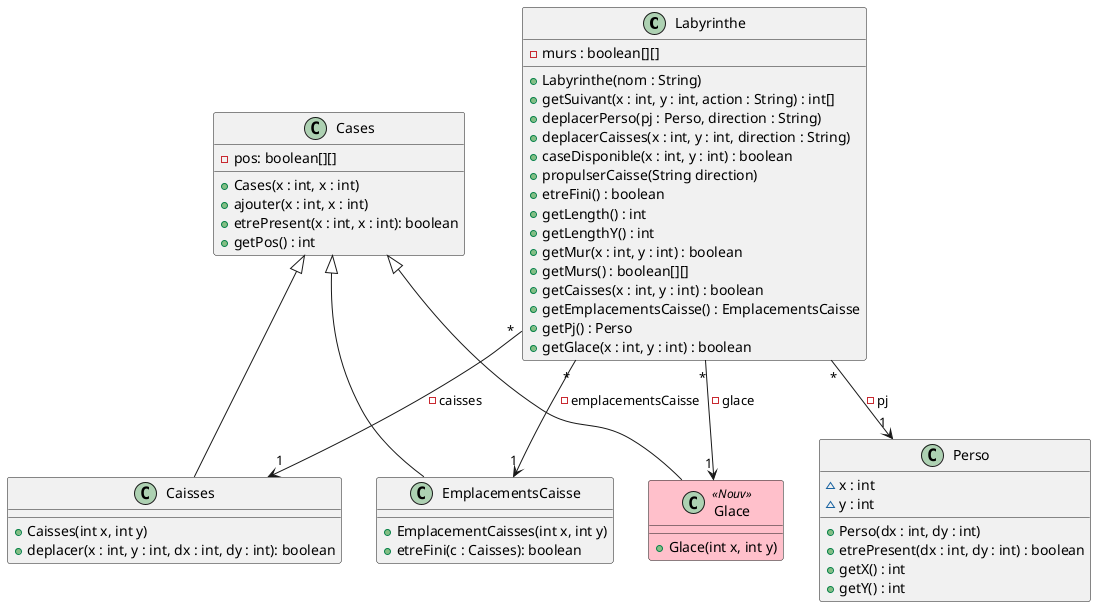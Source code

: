 @startuml
skinparam class{
  BackgroundColor<<Nouv>> Pink
}

class Labyrinthe{
    - murs : boolean[][]
    + Labyrinthe(nom : String)
    + getSuivant(x : int, y : int, action : String) : int[]
    + deplacerPerso(pj : Perso, direction : String)
    + deplacerCaisses(x : int, y : int, direction : String)
    + caseDisponible(x : int, y : int) : boolean
    + propulserCaisse(String direction)
    + etreFini() : boolean
    + getLength() : int
    + getLengthY() : int
    + getMur(x : int, y : int) : boolean
    + getMurs() : boolean[][]
    + getCaisses(x : int, y : int) : boolean
    + getEmplacementsCaisse() : EmplacementsCaisse
    + getPj() : Perso
    + getGlace(x : int, y : int) : boolean
}

class Cases{
    - pos: boolean[][]
    + Cases(x : int, x : int)
    + ajouter(x : int, x : int)
    + etrePresent(x : int, x : int): boolean
    + getPos() : int
}

class Caisses {
    + Caisses(int x, int y)
    + deplacer(x : int, y : int, dx : int, dy : int): boolean
}

class EmplacementsCaisse {
    + EmplacementCaisses(int x, int y)
    + etreFini(c : Caisses): boolean
}

class Glace <<Nouv>>{
    + Glace(int x, int y)
}

class Perso {
    ~ x : int
    ~ y : int
    + Perso(dx : int, dy : int)
    + etrePresent(dx : int, dy : int) : boolean
    + getX() : int
    + getY() : int
}
Labyrinthe "*" --> "1" Perso : - pj

Labyrinthe "*" --> "1" Caisses : - caisses

Labyrinthe "*" --> "1" Glace : - glace

Labyrinthe "*" --> "1" EmplacementsCaisse : - emplacementsCaisse

Cases <|-- Caisses
Cases <|-- EmplacementsCaisse
Cases <|-- Glace
@enduml